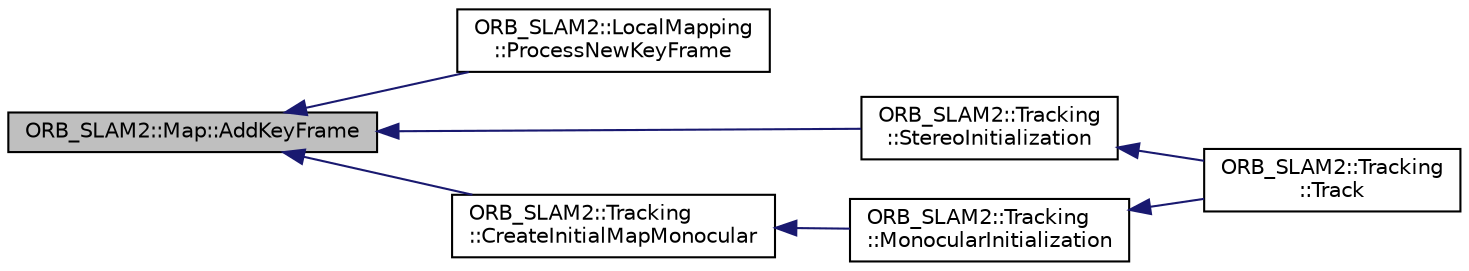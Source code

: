 digraph "ORB_SLAM2::Map::AddKeyFrame"
{
  edge [fontname="Helvetica",fontsize="10",labelfontname="Helvetica",labelfontsize="10"];
  node [fontname="Helvetica",fontsize="10",shape=record];
  rankdir="LR";
  Node1 [label="ORB_SLAM2::Map::AddKeyFrame",height=0.2,width=0.4,color="black", fillcolor="grey75", style="filled", fontcolor="black"];
  Node1 -> Node2 [dir="back",color="midnightblue",fontsize="10",style="solid"];
  Node2 [label="ORB_SLAM2::LocalMapping\l::ProcessNewKeyFrame",height=0.2,width=0.4,color="black", fillcolor="white", style="filled",URL="$class_o_r_b___s_l_a_m2_1_1_local_mapping.html#a84eea8f268cce9d919a4906ae634dd22",tooltip="处理列表中的关键帧 "];
  Node1 -> Node3 [dir="back",color="midnightblue",fontsize="10",style="solid"];
  Node3 [label="ORB_SLAM2::Tracking\l::StereoInitialization",height=0.2,width=0.4,color="black", fillcolor="white", style="filled",URL="$class_o_r_b___s_l_a_m2_1_1_tracking.html#ad3da849e4204d766e5db4ac47b52132c",tooltip="双目和rgbd的地图初始化 "];
  Node3 -> Node4 [dir="back",color="midnightblue",fontsize="10",style="solid"];
  Node4 [label="ORB_SLAM2::Tracking\l::Track",height=0.2,width=0.4,color="black", fillcolor="white", style="filled",URL="$class_o_r_b___s_l_a_m2_1_1_tracking.html#af1f2c9c533642d8c33854540e90d1918",tooltip="Main tracking function. It is independent of the input sensor. "];
  Node1 -> Node5 [dir="back",color="midnightblue",fontsize="10",style="solid"];
  Node5 [label="ORB_SLAM2::Tracking\l::CreateInitialMapMonocular",height=0.2,width=0.4,color="black", fillcolor="white", style="filled",URL="$class_o_r_b___s_l_a_m2_1_1_tracking.html#afeb077c81cd700d779348b80698086e8",tooltip="CreateInitialMapMonocular. "];
  Node5 -> Node6 [dir="back",color="midnightblue",fontsize="10",style="solid"];
  Node6 [label="ORB_SLAM2::Tracking\l::MonocularInitialization",height=0.2,width=0.4,color="black", fillcolor="white", style="filled",URL="$class_o_r_b___s_l_a_m2_1_1_tracking.html#a7e81c68bb6ced27fcbfa2edec38ef6e0",tooltip="单目的地图初始化 "];
  Node6 -> Node4 [dir="back",color="midnightblue",fontsize="10",style="solid"];
}
